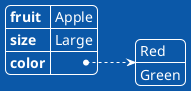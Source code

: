 {
  "sha1": "t2xd36fcmolpo4nrz7pcfpa1aavjvna",
  "insertion": {
    "when": "2024-06-04T17:28:45.725Z",
    "url": "https://github.com/plantuml/plantuml/issues/700#issuecomment-963837840",
    "user": "plantuml@gmail.com"
  }
}
@startyaml
!theme amiga
fruit: Apple
size: Large
color:
 - Red
 - Green
@endyaml
